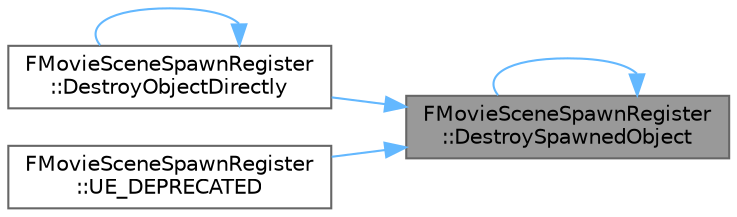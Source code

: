digraph "FMovieSceneSpawnRegister::DestroySpawnedObject"
{
 // INTERACTIVE_SVG=YES
 // LATEX_PDF_SIZE
  bgcolor="transparent";
  edge [fontname=Helvetica,fontsize=10,labelfontname=Helvetica,labelfontsize=10];
  node [fontname=Helvetica,fontsize=10,shape=box,height=0.2,width=0.4];
  rankdir="RL";
  Node1 [id="Node000001",label="FMovieSceneSpawnRegister\l::DestroySpawnedObject",height=0.2,width=0.4,color="gray40", fillcolor="grey60", style="filled", fontcolor="black",tooltip="Destroy a specific previously spawned object."];
  Node1 -> Node2 [id="edge1_Node000001_Node000002",dir="back",color="steelblue1",style="solid",tooltip=" "];
  Node2 [id="Node000002",label="FMovieSceneSpawnRegister\l::DestroyObjectDirectly",height=0.2,width=0.4,color="grey40", fillcolor="white", style="filled",URL="$df/dfd/classFMovieSceneSpawnRegister.html#abd5da9d06c0d9c7c8d9954a74dec441a",tooltip="Destroy a specific previously spawned object, where its binding ID and sequence ID is not known."];
  Node2 -> Node2 [id="edge2_Node000002_Node000002",dir="back",color="steelblue1",style="solid",tooltip=" "];
  Node1 -> Node1 [id="edge3_Node000001_Node000001",dir="back",color="steelblue1",style="solid",tooltip=" "];
  Node1 -> Node3 [id="edge4_Node000001_Node000003",dir="back",color="steelblue1",style="solid",tooltip=" "];
  Node3 [id="Node000003",label="FMovieSceneSpawnRegister\l::UE_DEPRECATED",height=0.2,width=0.4,color="grey40", fillcolor="white", style="filled",URL="$df/dfd/classFMovieSceneSpawnRegister.html#a6e36d3f067cc187b5e012054760b4a15",tooltip=" "];
}
